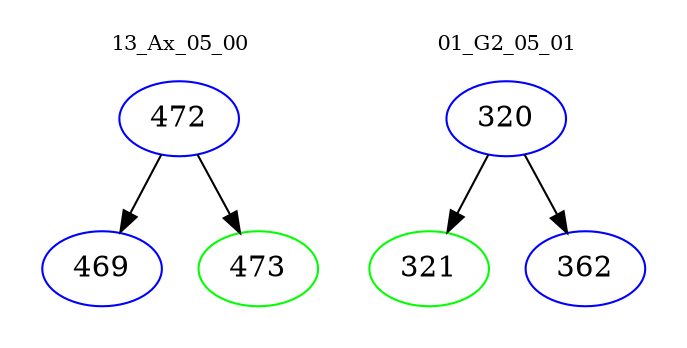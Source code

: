 digraph{
subgraph cluster_0 {
color = white
label = "13_Ax_05_00";
fontsize=10;
T0_472 [label="472", color="blue"]
T0_472 -> T0_469 [color="black"]
T0_469 [label="469", color="blue"]
T0_472 -> T0_473 [color="black"]
T0_473 [label="473", color="green"]
}
subgraph cluster_1 {
color = white
label = "01_G2_05_01";
fontsize=10;
T1_320 [label="320", color="blue"]
T1_320 -> T1_321 [color="black"]
T1_321 [label="321", color="green"]
T1_320 -> T1_362 [color="black"]
T1_362 [label="362", color="blue"]
}
}
